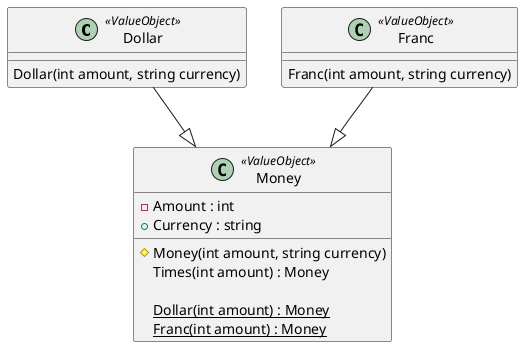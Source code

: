 @startuml
class Dollar <<ValueObject>>
{
    Dollar(int amount, string currency)
}

class Franc <<ValueObject>>
{
    Franc(int amount, string currency)
}

class Money <<ValueObject>>
{
    -Amount : int
    +Currency : string
    #Money(int amount, string currency)
    Times(int amount) : Money
    
    {static} Dollar(int amount) : Money
    {static} Franc(int amount) : Money
}
Dollar --|> Money
Franc --|> Money
@enduml